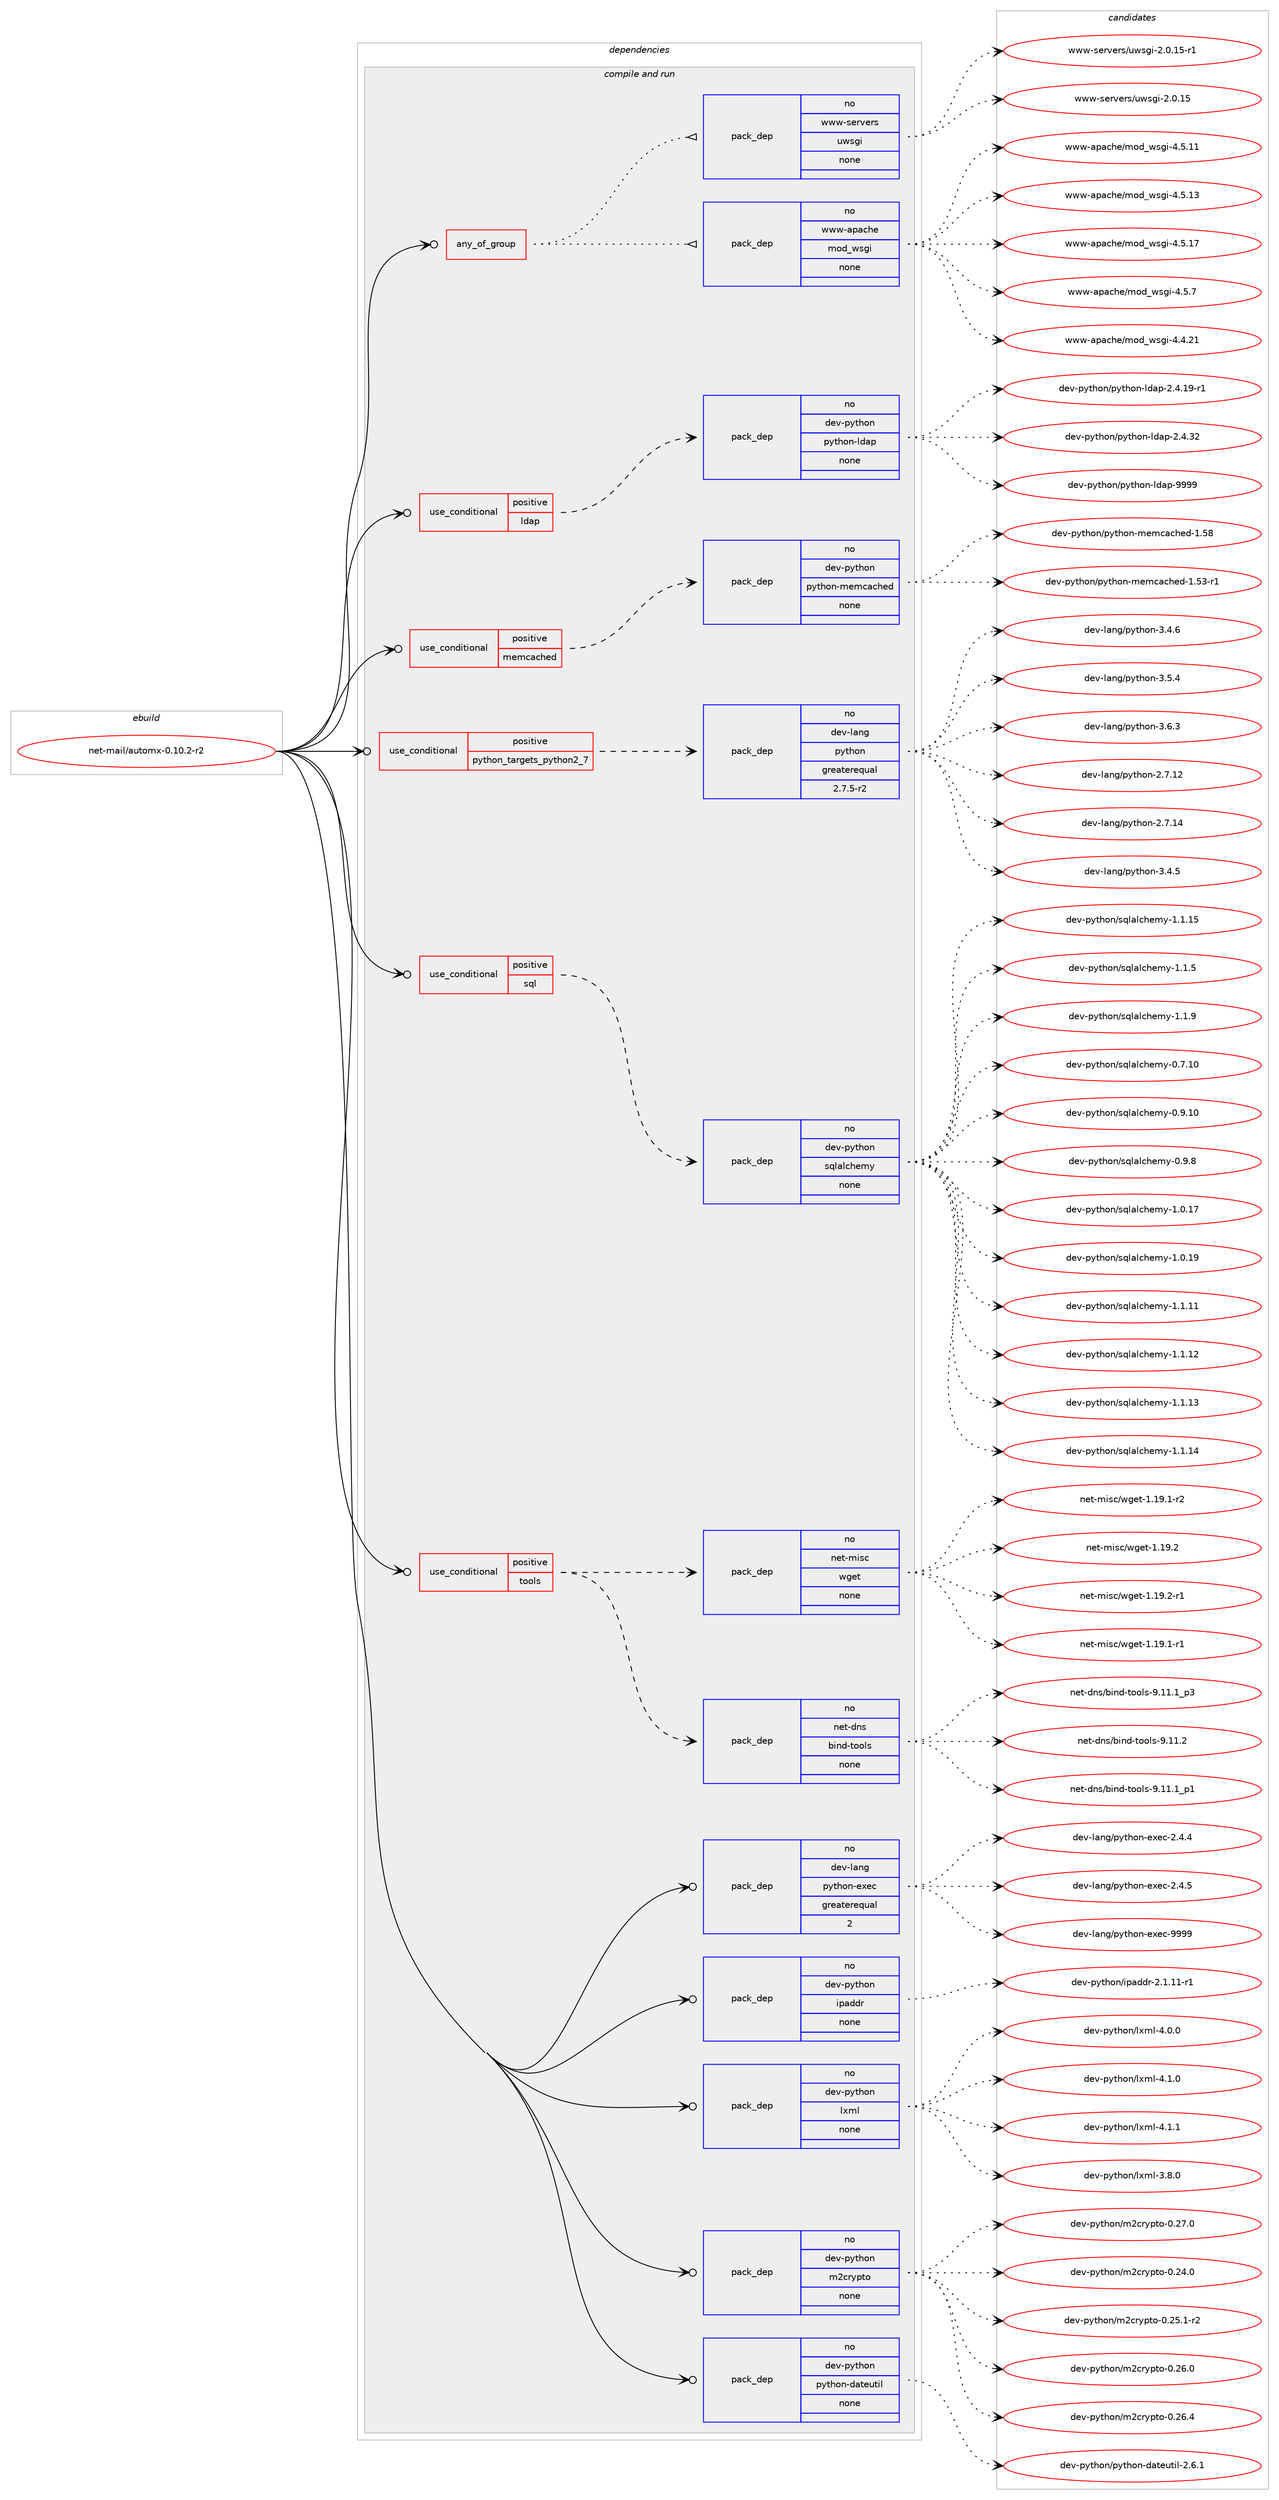 digraph prolog {

# *************
# Graph options
# *************

newrank=true;
concentrate=true;
compound=true;
graph [rankdir=LR,fontname=Helvetica,fontsize=10,ranksep=1.5];#, ranksep=2.5, nodesep=0.2];
edge  [arrowhead=vee];
node  [fontname=Helvetica,fontsize=10];

# **********
# The ebuild
# **********

subgraph cluster_leftcol {
color=gray;
rank=same;
label=<<i>ebuild</i>>;
id [label="net-mail/automx-0.10.2-r2", color=red, width=4, href="../net-mail/automx-0.10.2-r2.svg"];
}

# ****************
# The dependencies
# ****************

subgraph cluster_midcol {
color=gray;
label=<<i>dependencies</i>>;
subgraph cluster_compile {
fillcolor="#eeeeee";
style=filled;
label=<<i>compile</i>>;
}
subgraph cluster_compileandrun {
fillcolor="#eeeeee";
style=filled;
label=<<i>compile and run</i>>;
subgraph any6884 {
dependency420341 [label=<<TABLE BORDER="0" CELLBORDER="1" CELLSPACING="0" CELLPADDING="4"><TR><TD CELLPADDING="10">any_of_group</TD></TR></TABLE>>, shape=none, color=red];subgraph pack309301 {
dependency420342 [label=<<TABLE BORDER="0" CELLBORDER="1" CELLSPACING="0" CELLPADDING="4" WIDTH="220"><TR><TD ROWSPAN="6" CELLPADDING="30">pack_dep</TD></TR><TR><TD WIDTH="110">no</TD></TR><TR><TD>www-apache</TD></TR><TR><TD>mod_wsgi</TD></TR><TR><TD>none</TD></TR><TR><TD></TD></TR></TABLE>>, shape=none, color=blue];
}
dependency420341:e -> dependency420342:w [weight=20,style="dotted",arrowhead="oinv"];
subgraph pack309302 {
dependency420343 [label=<<TABLE BORDER="0" CELLBORDER="1" CELLSPACING="0" CELLPADDING="4" WIDTH="220"><TR><TD ROWSPAN="6" CELLPADDING="30">pack_dep</TD></TR><TR><TD WIDTH="110">no</TD></TR><TR><TD>www-servers</TD></TR><TR><TD>uwsgi</TD></TR><TR><TD>none</TD></TR><TR><TD></TD></TR></TABLE>>, shape=none, color=blue];
}
dependency420341:e -> dependency420343:w [weight=20,style="dotted",arrowhead="oinv"];
}
id:e -> dependency420341:w [weight=20,style="solid",arrowhead="odotvee"];
subgraph cond103964 {
dependency420344 [label=<<TABLE BORDER="0" CELLBORDER="1" CELLSPACING="0" CELLPADDING="4"><TR><TD ROWSPAN="3" CELLPADDING="10">use_conditional</TD></TR><TR><TD>positive</TD></TR><TR><TD>ldap</TD></TR></TABLE>>, shape=none, color=red];
subgraph pack309303 {
dependency420345 [label=<<TABLE BORDER="0" CELLBORDER="1" CELLSPACING="0" CELLPADDING="4" WIDTH="220"><TR><TD ROWSPAN="6" CELLPADDING="30">pack_dep</TD></TR><TR><TD WIDTH="110">no</TD></TR><TR><TD>dev-python</TD></TR><TR><TD>python-ldap</TD></TR><TR><TD>none</TD></TR><TR><TD></TD></TR></TABLE>>, shape=none, color=blue];
}
dependency420344:e -> dependency420345:w [weight=20,style="dashed",arrowhead="vee"];
}
id:e -> dependency420344:w [weight=20,style="solid",arrowhead="odotvee"];
subgraph cond103965 {
dependency420346 [label=<<TABLE BORDER="0" CELLBORDER="1" CELLSPACING="0" CELLPADDING="4"><TR><TD ROWSPAN="3" CELLPADDING="10">use_conditional</TD></TR><TR><TD>positive</TD></TR><TR><TD>memcached</TD></TR></TABLE>>, shape=none, color=red];
subgraph pack309304 {
dependency420347 [label=<<TABLE BORDER="0" CELLBORDER="1" CELLSPACING="0" CELLPADDING="4" WIDTH="220"><TR><TD ROWSPAN="6" CELLPADDING="30">pack_dep</TD></TR><TR><TD WIDTH="110">no</TD></TR><TR><TD>dev-python</TD></TR><TR><TD>python-memcached</TD></TR><TR><TD>none</TD></TR><TR><TD></TD></TR></TABLE>>, shape=none, color=blue];
}
dependency420346:e -> dependency420347:w [weight=20,style="dashed",arrowhead="vee"];
}
id:e -> dependency420346:w [weight=20,style="solid",arrowhead="odotvee"];
subgraph cond103966 {
dependency420348 [label=<<TABLE BORDER="0" CELLBORDER="1" CELLSPACING="0" CELLPADDING="4"><TR><TD ROWSPAN="3" CELLPADDING="10">use_conditional</TD></TR><TR><TD>positive</TD></TR><TR><TD>python_targets_python2_7</TD></TR></TABLE>>, shape=none, color=red];
subgraph pack309305 {
dependency420349 [label=<<TABLE BORDER="0" CELLBORDER="1" CELLSPACING="0" CELLPADDING="4" WIDTH="220"><TR><TD ROWSPAN="6" CELLPADDING="30">pack_dep</TD></TR><TR><TD WIDTH="110">no</TD></TR><TR><TD>dev-lang</TD></TR><TR><TD>python</TD></TR><TR><TD>greaterequal</TD></TR><TR><TD>2.7.5-r2</TD></TR></TABLE>>, shape=none, color=blue];
}
dependency420348:e -> dependency420349:w [weight=20,style="dashed",arrowhead="vee"];
}
id:e -> dependency420348:w [weight=20,style="solid",arrowhead="odotvee"];
subgraph cond103967 {
dependency420350 [label=<<TABLE BORDER="0" CELLBORDER="1" CELLSPACING="0" CELLPADDING="4"><TR><TD ROWSPAN="3" CELLPADDING="10">use_conditional</TD></TR><TR><TD>positive</TD></TR><TR><TD>sql</TD></TR></TABLE>>, shape=none, color=red];
subgraph pack309306 {
dependency420351 [label=<<TABLE BORDER="0" CELLBORDER="1" CELLSPACING="0" CELLPADDING="4" WIDTH="220"><TR><TD ROWSPAN="6" CELLPADDING="30">pack_dep</TD></TR><TR><TD WIDTH="110">no</TD></TR><TR><TD>dev-python</TD></TR><TR><TD>sqlalchemy</TD></TR><TR><TD>none</TD></TR><TR><TD></TD></TR></TABLE>>, shape=none, color=blue];
}
dependency420350:e -> dependency420351:w [weight=20,style="dashed",arrowhead="vee"];
}
id:e -> dependency420350:w [weight=20,style="solid",arrowhead="odotvee"];
subgraph cond103968 {
dependency420352 [label=<<TABLE BORDER="0" CELLBORDER="1" CELLSPACING="0" CELLPADDING="4"><TR><TD ROWSPAN="3" CELLPADDING="10">use_conditional</TD></TR><TR><TD>positive</TD></TR><TR><TD>tools</TD></TR></TABLE>>, shape=none, color=red];
subgraph pack309307 {
dependency420353 [label=<<TABLE BORDER="0" CELLBORDER="1" CELLSPACING="0" CELLPADDING="4" WIDTH="220"><TR><TD ROWSPAN="6" CELLPADDING="30">pack_dep</TD></TR><TR><TD WIDTH="110">no</TD></TR><TR><TD>net-dns</TD></TR><TR><TD>bind-tools</TD></TR><TR><TD>none</TD></TR><TR><TD></TD></TR></TABLE>>, shape=none, color=blue];
}
dependency420352:e -> dependency420353:w [weight=20,style="dashed",arrowhead="vee"];
subgraph pack309308 {
dependency420354 [label=<<TABLE BORDER="0" CELLBORDER="1" CELLSPACING="0" CELLPADDING="4" WIDTH="220"><TR><TD ROWSPAN="6" CELLPADDING="30">pack_dep</TD></TR><TR><TD WIDTH="110">no</TD></TR><TR><TD>net-misc</TD></TR><TR><TD>wget</TD></TR><TR><TD>none</TD></TR><TR><TD></TD></TR></TABLE>>, shape=none, color=blue];
}
dependency420352:e -> dependency420354:w [weight=20,style="dashed",arrowhead="vee"];
}
id:e -> dependency420352:w [weight=20,style="solid",arrowhead="odotvee"];
subgraph pack309309 {
dependency420355 [label=<<TABLE BORDER="0" CELLBORDER="1" CELLSPACING="0" CELLPADDING="4" WIDTH="220"><TR><TD ROWSPAN="6" CELLPADDING="30">pack_dep</TD></TR><TR><TD WIDTH="110">no</TD></TR><TR><TD>dev-lang</TD></TR><TR><TD>python-exec</TD></TR><TR><TD>greaterequal</TD></TR><TR><TD>2</TD></TR></TABLE>>, shape=none, color=blue];
}
id:e -> dependency420355:w [weight=20,style="solid",arrowhead="odotvee"];
subgraph pack309310 {
dependency420356 [label=<<TABLE BORDER="0" CELLBORDER="1" CELLSPACING="0" CELLPADDING="4" WIDTH="220"><TR><TD ROWSPAN="6" CELLPADDING="30">pack_dep</TD></TR><TR><TD WIDTH="110">no</TD></TR><TR><TD>dev-python</TD></TR><TR><TD>ipaddr</TD></TR><TR><TD>none</TD></TR><TR><TD></TD></TR></TABLE>>, shape=none, color=blue];
}
id:e -> dependency420356:w [weight=20,style="solid",arrowhead="odotvee"];
subgraph pack309311 {
dependency420357 [label=<<TABLE BORDER="0" CELLBORDER="1" CELLSPACING="0" CELLPADDING="4" WIDTH="220"><TR><TD ROWSPAN="6" CELLPADDING="30">pack_dep</TD></TR><TR><TD WIDTH="110">no</TD></TR><TR><TD>dev-python</TD></TR><TR><TD>lxml</TD></TR><TR><TD>none</TD></TR><TR><TD></TD></TR></TABLE>>, shape=none, color=blue];
}
id:e -> dependency420357:w [weight=20,style="solid",arrowhead="odotvee"];
subgraph pack309312 {
dependency420358 [label=<<TABLE BORDER="0" CELLBORDER="1" CELLSPACING="0" CELLPADDING="4" WIDTH="220"><TR><TD ROWSPAN="6" CELLPADDING="30">pack_dep</TD></TR><TR><TD WIDTH="110">no</TD></TR><TR><TD>dev-python</TD></TR><TR><TD>m2crypto</TD></TR><TR><TD>none</TD></TR><TR><TD></TD></TR></TABLE>>, shape=none, color=blue];
}
id:e -> dependency420358:w [weight=20,style="solid",arrowhead="odotvee"];
subgraph pack309313 {
dependency420359 [label=<<TABLE BORDER="0" CELLBORDER="1" CELLSPACING="0" CELLPADDING="4" WIDTH="220"><TR><TD ROWSPAN="6" CELLPADDING="30">pack_dep</TD></TR><TR><TD WIDTH="110">no</TD></TR><TR><TD>dev-python</TD></TR><TR><TD>python-dateutil</TD></TR><TR><TD>none</TD></TR><TR><TD></TD></TR></TABLE>>, shape=none, color=blue];
}
id:e -> dependency420359:w [weight=20,style="solid",arrowhead="odotvee"];
}
subgraph cluster_run {
fillcolor="#eeeeee";
style=filled;
label=<<i>run</i>>;
}
}

# **************
# The candidates
# **************

subgraph cluster_choices {
rank=same;
color=gray;
label=<<i>candidates</i>>;

subgraph choice309301 {
color=black;
nodesep=1;
choice11911911945971129799104101471091111009511911510310545524652465049 [label="www-apache/mod_wsgi-4.4.21", color=red, width=4,href="../www-apache/mod_wsgi-4.4.21.svg"];
choice11911911945971129799104101471091111009511911510310545524653464949 [label="www-apache/mod_wsgi-4.5.11", color=red, width=4,href="../www-apache/mod_wsgi-4.5.11.svg"];
choice11911911945971129799104101471091111009511911510310545524653464951 [label="www-apache/mod_wsgi-4.5.13", color=red, width=4,href="../www-apache/mod_wsgi-4.5.13.svg"];
choice11911911945971129799104101471091111009511911510310545524653464955 [label="www-apache/mod_wsgi-4.5.17", color=red, width=4,href="../www-apache/mod_wsgi-4.5.17.svg"];
choice119119119459711297991041014710911110095119115103105455246534655 [label="www-apache/mod_wsgi-4.5.7", color=red, width=4,href="../www-apache/mod_wsgi-4.5.7.svg"];
dependency420342:e -> choice11911911945971129799104101471091111009511911510310545524652465049:w [style=dotted,weight="100"];
dependency420342:e -> choice11911911945971129799104101471091111009511911510310545524653464949:w [style=dotted,weight="100"];
dependency420342:e -> choice11911911945971129799104101471091111009511911510310545524653464951:w [style=dotted,weight="100"];
dependency420342:e -> choice11911911945971129799104101471091111009511911510310545524653464955:w [style=dotted,weight="100"];
dependency420342:e -> choice119119119459711297991041014710911110095119115103105455246534655:w [style=dotted,weight="100"];
}
subgraph choice309302 {
color=black;
nodesep=1;
choice119119119451151011141181011141154711711911510310545504648464953 [label="www-servers/uwsgi-2.0.15", color=red, width=4,href="../www-servers/uwsgi-2.0.15.svg"];
choice1191191194511510111411810111411547117119115103105455046484649534511449 [label="www-servers/uwsgi-2.0.15-r1", color=red, width=4,href="../www-servers/uwsgi-2.0.15-r1.svg"];
dependency420343:e -> choice119119119451151011141181011141154711711911510310545504648464953:w [style=dotted,weight="100"];
dependency420343:e -> choice1191191194511510111411810111411547117119115103105455046484649534511449:w [style=dotted,weight="100"];
}
subgraph choice309303 {
color=black;
nodesep=1;
choice10010111845112121116104111110471121211161041111104510810097112455046524649574511449 [label="dev-python/python-ldap-2.4.19-r1", color=red, width=4,href="../dev-python/python-ldap-2.4.19-r1.svg"];
choice1001011184511212111610411111047112121116104111110451081009711245504652465150 [label="dev-python/python-ldap-2.4.32", color=red, width=4,href="../dev-python/python-ldap-2.4.32.svg"];
choice100101118451121211161041111104711212111610411111045108100971124557575757 [label="dev-python/python-ldap-9999", color=red, width=4,href="../dev-python/python-ldap-9999.svg"];
dependency420345:e -> choice10010111845112121116104111110471121211161041111104510810097112455046524649574511449:w [style=dotted,weight="100"];
dependency420345:e -> choice1001011184511212111610411111047112121116104111110451081009711245504652465150:w [style=dotted,weight="100"];
dependency420345:e -> choice100101118451121211161041111104711212111610411111045108100971124557575757:w [style=dotted,weight="100"];
}
subgraph choice309304 {
color=black;
nodesep=1;
choice10010111845112121116104111110471121211161041111104510910110999979910410110045494653514511449 [label="dev-python/python-memcached-1.53-r1", color=red, width=4,href="../dev-python/python-memcached-1.53-r1.svg"];
choice1001011184511212111610411111047112121116104111110451091011099997991041011004549465356 [label="dev-python/python-memcached-1.58", color=red, width=4,href="../dev-python/python-memcached-1.58.svg"];
dependency420347:e -> choice10010111845112121116104111110471121211161041111104510910110999979910410110045494653514511449:w [style=dotted,weight="100"];
dependency420347:e -> choice1001011184511212111610411111047112121116104111110451091011099997991041011004549465356:w [style=dotted,weight="100"];
}
subgraph choice309305 {
color=black;
nodesep=1;
choice10010111845108971101034711212111610411111045504655464950 [label="dev-lang/python-2.7.12", color=red, width=4,href="../dev-lang/python-2.7.12.svg"];
choice10010111845108971101034711212111610411111045504655464952 [label="dev-lang/python-2.7.14", color=red, width=4,href="../dev-lang/python-2.7.14.svg"];
choice100101118451089711010347112121116104111110455146524653 [label="dev-lang/python-3.4.5", color=red, width=4,href="../dev-lang/python-3.4.5.svg"];
choice100101118451089711010347112121116104111110455146524654 [label="dev-lang/python-3.4.6", color=red, width=4,href="../dev-lang/python-3.4.6.svg"];
choice100101118451089711010347112121116104111110455146534652 [label="dev-lang/python-3.5.4", color=red, width=4,href="../dev-lang/python-3.5.4.svg"];
choice100101118451089711010347112121116104111110455146544651 [label="dev-lang/python-3.6.3", color=red, width=4,href="../dev-lang/python-3.6.3.svg"];
dependency420349:e -> choice10010111845108971101034711212111610411111045504655464950:w [style=dotted,weight="100"];
dependency420349:e -> choice10010111845108971101034711212111610411111045504655464952:w [style=dotted,weight="100"];
dependency420349:e -> choice100101118451089711010347112121116104111110455146524653:w [style=dotted,weight="100"];
dependency420349:e -> choice100101118451089711010347112121116104111110455146524654:w [style=dotted,weight="100"];
dependency420349:e -> choice100101118451089711010347112121116104111110455146534652:w [style=dotted,weight="100"];
dependency420349:e -> choice100101118451089711010347112121116104111110455146544651:w [style=dotted,weight="100"];
}
subgraph choice309306 {
color=black;
nodesep=1;
choice1001011184511212111610411111047115113108971089910410110912145484655464948 [label="dev-python/sqlalchemy-0.7.10", color=red, width=4,href="../dev-python/sqlalchemy-0.7.10.svg"];
choice1001011184511212111610411111047115113108971089910410110912145484657464948 [label="dev-python/sqlalchemy-0.9.10", color=red, width=4,href="../dev-python/sqlalchemy-0.9.10.svg"];
choice10010111845112121116104111110471151131089710899104101109121454846574656 [label="dev-python/sqlalchemy-0.9.8", color=red, width=4,href="../dev-python/sqlalchemy-0.9.8.svg"];
choice1001011184511212111610411111047115113108971089910410110912145494648464955 [label="dev-python/sqlalchemy-1.0.17", color=red, width=4,href="../dev-python/sqlalchemy-1.0.17.svg"];
choice1001011184511212111610411111047115113108971089910410110912145494648464957 [label="dev-python/sqlalchemy-1.0.19", color=red, width=4,href="../dev-python/sqlalchemy-1.0.19.svg"];
choice1001011184511212111610411111047115113108971089910410110912145494649464949 [label="dev-python/sqlalchemy-1.1.11", color=red, width=4,href="../dev-python/sqlalchemy-1.1.11.svg"];
choice1001011184511212111610411111047115113108971089910410110912145494649464950 [label="dev-python/sqlalchemy-1.1.12", color=red, width=4,href="../dev-python/sqlalchemy-1.1.12.svg"];
choice1001011184511212111610411111047115113108971089910410110912145494649464951 [label="dev-python/sqlalchemy-1.1.13", color=red, width=4,href="../dev-python/sqlalchemy-1.1.13.svg"];
choice1001011184511212111610411111047115113108971089910410110912145494649464952 [label="dev-python/sqlalchemy-1.1.14", color=red, width=4,href="../dev-python/sqlalchemy-1.1.14.svg"];
choice1001011184511212111610411111047115113108971089910410110912145494649464953 [label="dev-python/sqlalchemy-1.1.15", color=red, width=4,href="../dev-python/sqlalchemy-1.1.15.svg"];
choice10010111845112121116104111110471151131089710899104101109121454946494653 [label="dev-python/sqlalchemy-1.1.5", color=red, width=4,href="../dev-python/sqlalchemy-1.1.5.svg"];
choice10010111845112121116104111110471151131089710899104101109121454946494657 [label="dev-python/sqlalchemy-1.1.9", color=red, width=4,href="../dev-python/sqlalchemy-1.1.9.svg"];
dependency420351:e -> choice1001011184511212111610411111047115113108971089910410110912145484655464948:w [style=dotted,weight="100"];
dependency420351:e -> choice1001011184511212111610411111047115113108971089910410110912145484657464948:w [style=dotted,weight="100"];
dependency420351:e -> choice10010111845112121116104111110471151131089710899104101109121454846574656:w [style=dotted,weight="100"];
dependency420351:e -> choice1001011184511212111610411111047115113108971089910410110912145494648464955:w [style=dotted,weight="100"];
dependency420351:e -> choice1001011184511212111610411111047115113108971089910410110912145494648464957:w [style=dotted,weight="100"];
dependency420351:e -> choice1001011184511212111610411111047115113108971089910410110912145494649464949:w [style=dotted,weight="100"];
dependency420351:e -> choice1001011184511212111610411111047115113108971089910410110912145494649464950:w [style=dotted,weight="100"];
dependency420351:e -> choice1001011184511212111610411111047115113108971089910410110912145494649464951:w [style=dotted,weight="100"];
dependency420351:e -> choice1001011184511212111610411111047115113108971089910410110912145494649464952:w [style=dotted,weight="100"];
dependency420351:e -> choice1001011184511212111610411111047115113108971089910410110912145494649464953:w [style=dotted,weight="100"];
dependency420351:e -> choice10010111845112121116104111110471151131089710899104101109121454946494653:w [style=dotted,weight="100"];
dependency420351:e -> choice10010111845112121116104111110471151131089710899104101109121454946494657:w [style=dotted,weight="100"];
}
subgraph choice309307 {
color=black;
nodesep=1;
choice11010111645100110115479810511010045116111111108115455746494946499511249 [label="net-dns/bind-tools-9.11.1_p1", color=red, width=4,href="../net-dns/bind-tools-9.11.1_p1.svg"];
choice11010111645100110115479810511010045116111111108115455746494946499511251 [label="net-dns/bind-tools-9.11.1_p3", color=red, width=4,href="../net-dns/bind-tools-9.11.1_p3.svg"];
choice1101011164510011011547981051101004511611111110811545574649494650 [label="net-dns/bind-tools-9.11.2", color=red, width=4,href="../net-dns/bind-tools-9.11.2.svg"];
dependency420353:e -> choice11010111645100110115479810511010045116111111108115455746494946499511249:w [style=dotted,weight="100"];
dependency420353:e -> choice11010111645100110115479810511010045116111111108115455746494946499511251:w [style=dotted,weight="100"];
dependency420353:e -> choice1101011164510011011547981051101004511611111110811545574649494650:w [style=dotted,weight="100"];
}
subgraph choice309308 {
color=black;
nodesep=1;
choice110101116451091051159947119103101116454946495746494511449 [label="net-misc/wget-1.19.1-r1", color=red, width=4,href="../net-misc/wget-1.19.1-r1.svg"];
choice110101116451091051159947119103101116454946495746494511450 [label="net-misc/wget-1.19.1-r2", color=red, width=4,href="../net-misc/wget-1.19.1-r2.svg"];
choice11010111645109105115994711910310111645494649574650 [label="net-misc/wget-1.19.2", color=red, width=4,href="../net-misc/wget-1.19.2.svg"];
choice110101116451091051159947119103101116454946495746504511449 [label="net-misc/wget-1.19.2-r1", color=red, width=4,href="../net-misc/wget-1.19.2-r1.svg"];
dependency420354:e -> choice110101116451091051159947119103101116454946495746494511449:w [style=dotted,weight="100"];
dependency420354:e -> choice110101116451091051159947119103101116454946495746494511450:w [style=dotted,weight="100"];
dependency420354:e -> choice11010111645109105115994711910310111645494649574650:w [style=dotted,weight="100"];
dependency420354:e -> choice110101116451091051159947119103101116454946495746504511449:w [style=dotted,weight="100"];
}
subgraph choice309309 {
color=black;
nodesep=1;
choice1001011184510897110103471121211161041111104510112010199455046524652 [label="dev-lang/python-exec-2.4.4", color=red, width=4,href="../dev-lang/python-exec-2.4.4.svg"];
choice1001011184510897110103471121211161041111104510112010199455046524653 [label="dev-lang/python-exec-2.4.5", color=red, width=4,href="../dev-lang/python-exec-2.4.5.svg"];
choice10010111845108971101034711212111610411111045101120101994557575757 [label="dev-lang/python-exec-9999", color=red, width=4,href="../dev-lang/python-exec-9999.svg"];
dependency420355:e -> choice1001011184510897110103471121211161041111104510112010199455046524652:w [style=dotted,weight="100"];
dependency420355:e -> choice1001011184510897110103471121211161041111104510112010199455046524653:w [style=dotted,weight="100"];
dependency420355:e -> choice10010111845108971101034711212111610411111045101120101994557575757:w [style=dotted,weight="100"];
}
subgraph choice309310 {
color=black;
nodesep=1;
choice100101118451121211161041111104710511297100100114455046494649494511449 [label="dev-python/ipaddr-2.1.11-r1", color=red, width=4,href="../dev-python/ipaddr-2.1.11-r1.svg"];
dependency420356:e -> choice100101118451121211161041111104710511297100100114455046494649494511449:w [style=dotted,weight="100"];
}
subgraph choice309311 {
color=black;
nodesep=1;
choice1001011184511212111610411111047108120109108455146564648 [label="dev-python/lxml-3.8.0", color=red, width=4,href="../dev-python/lxml-3.8.0.svg"];
choice1001011184511212111610411111047108120109108455246484648 [label="dev-python/lxml-4.0.0", color=red, width=4,href="../dev-python/lxml-4.0.0.svg"];
choice1001011184511212111610411111047108120109108455246494648 [label="dev-python/lxml-4.1.0", color=red, width=4,href="../dev-python/lxml-4.1.0.svg"];
choice1001011184511212111610411111047108120109108455246494649 [label="dev-python/lxml-4.1.1", color=red, width=4,href="../dev-python/lxml-4.1.1.svg"];
dependency420357:e -> choice1001011184511212111610411111047108120109108455146564648:w [style=dotted,weight="100"];
dependency420357:e -> choice1001011184511212111610411111047108120109108455246484648:w [style=dotted,weight="100"];
dependency420357:e -> choice1001011184511212111610411111047108120109108455246494648:w [style=dotted,weight="100"];
dependency420357:e -> choice1001011184511212111610411111047108120109108455246494649:w [style=dotted,weight="100"];
}
subgraph choice309312 {
color=black;
nodesep=1;
choice1001011184511212111610411111047109509911412111211611145484650524648 [label="dev-python/m2crypto-0.24.0", color=red, width=4,href="../dev-python/m2crypto-0.24.0.svg"];
choice10010111845112121116104111110471095099114121112116111454846505346494511450 [label="dev-python/m2crypto-0.25.1-r2", color=red, width=4,href="../dev-python/m2crypto-0.25.1-r2.svg"];
choice1001011184511212111610411111047109509911412111211611145484650544648 [label="dev-python/m2crypto-0.26.0", color=red, width=4,href="../dev-python/m2crypto-0.26.0.svg"];
choice1001011184511212111610411111047109509911412111211611145484650544652 [label="dev-python/m2crypto-0.26.4", color=red, width=4,href="../dev-python/m2crypto-0.26.4.svg"];
choice1001011184511212111610411111047109509911412111211611145484650554648 [label="dev-python/m2crypto-0.27.0", color=red, width=4,href="../dev-python/m2crypto-0.27.0.svg"];
dependency420358:e -> choice1001011184511212111610411111047109509911412111211611145484650524648:w [style=dotted,weight="100"];
dependency420358:e -> choice10010111845112121116104111110471095099114121112116111454846505346494511450:w [style=dotted,weight="100"];
dependency420358:e -> choice1001011184511212111610411111047109509911412111211611145484650544648:w [style=dotted,weight="100"];
dependency420358:e -> choice1001011184511212111610411111047109509911412111211611145484650544652:w [style=dotted,weight="100"];
dependency420358:e -> choice1001011184511212111610411111047109509911412111211611145484650554648:w [style=dotted,weight="100"];
}
subgraph choice309313 {
color=black;
nodesep=1;
choice10010111845112121116104111110471121211161041111104510097116101117116105108455046544649 [label="dev-python/python-dateutil-2.6.1", color=red, width=4,href="../dev-python/python-dateutil-2.6.1.svg"];
dependency420359:e -> choice10010111845112121116104111110471121211161041111104510097116101117116105108455046544649:w [style=dotted,weight="100"];
}
}

}
